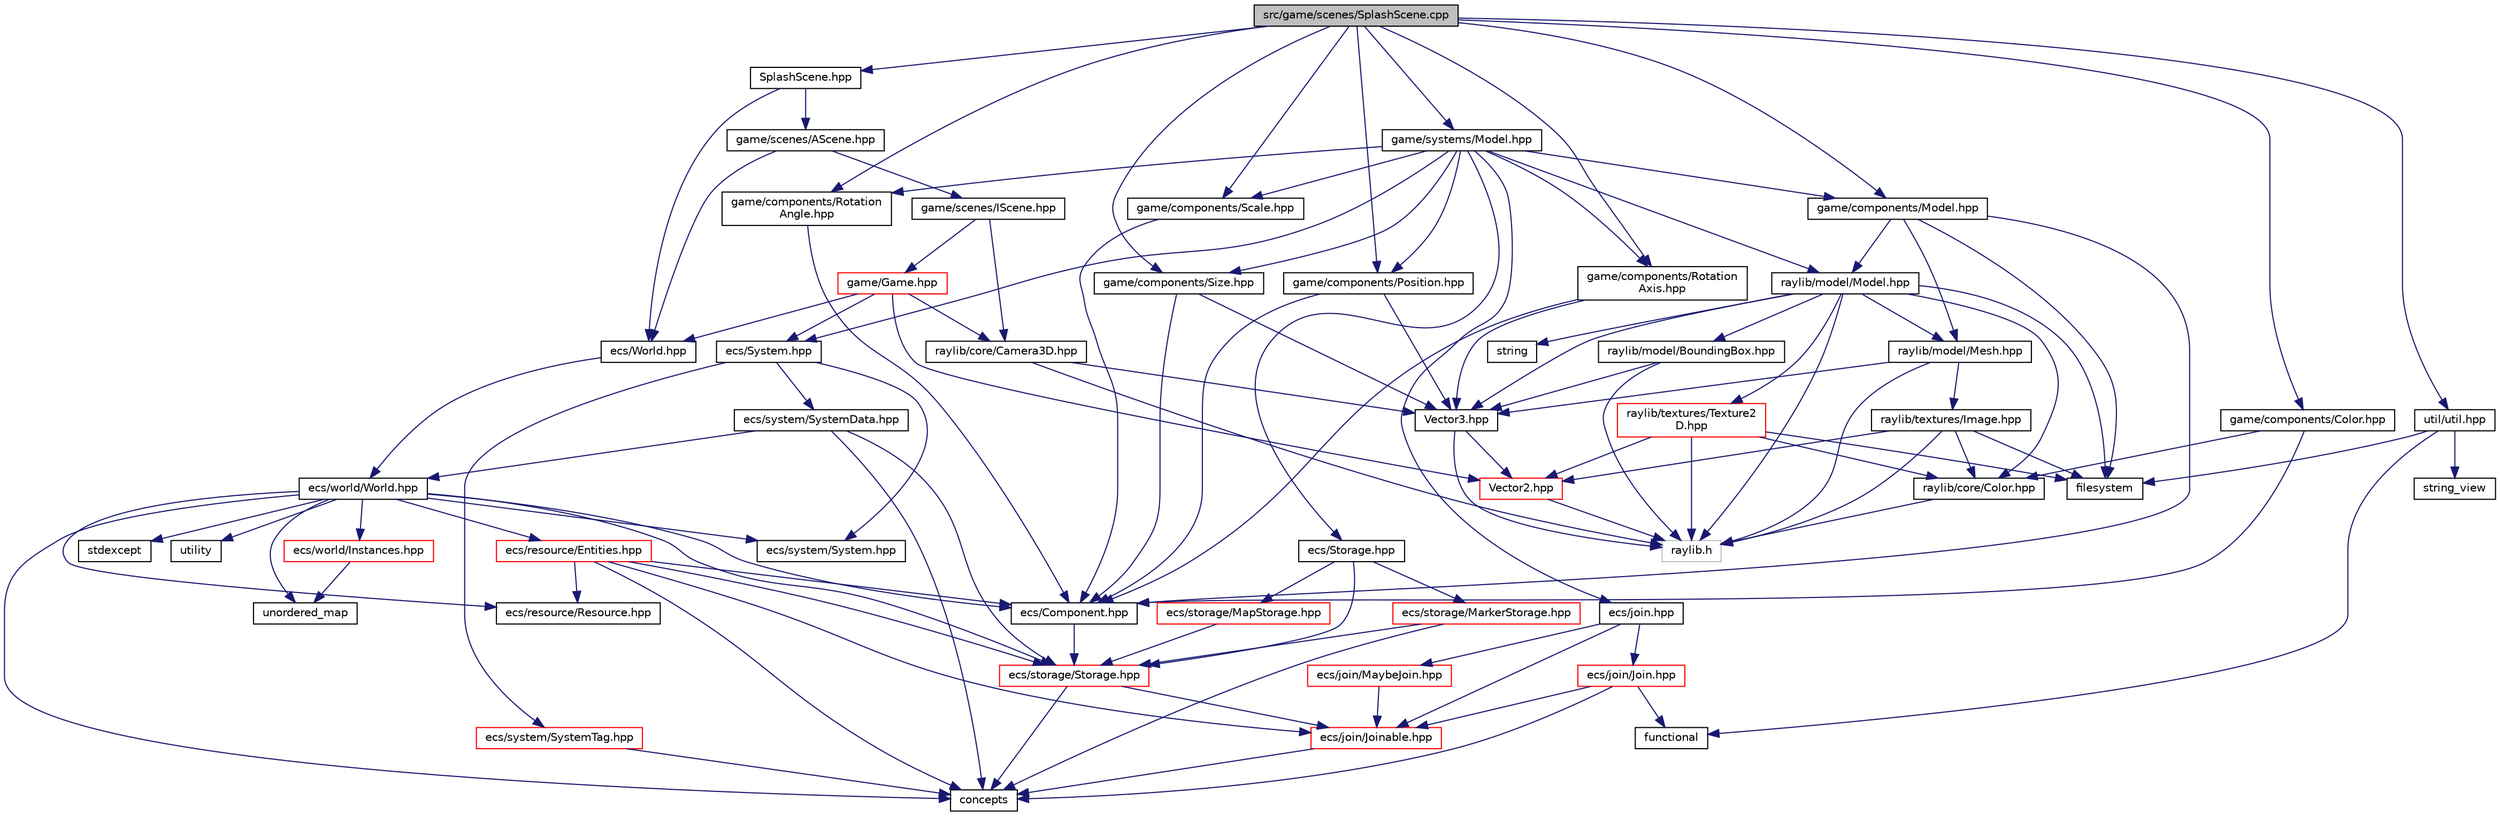 digraph "src/game/scenes/SplashScene.cpp"
{
 // LATEX_PDF_SIZE
  edge [fontname="Helvetica",fontsize="10",labelfontname="Helvetica",labelfontsize="10"];
  node [fontname="Helvetica",fontsize="10",shape=record];
  Node1 [label="src/game/scenes/SplashScene.cpp",height=0.2,width=0.4,color="black", fillcolor="grey75", style="filled", fontcolor="black",tooltip=" "];
  Node1 -> Node2 [color="midnightblue",fontsize="10",style="solid",fontname="Helvetica"];
  Node2 [label="SplashScene.hpp",height=0.2,width=0.4,color="black", fillcolor="white", style="filled",URL="$_splash_scene_8hpp.html",tooltip=" "];
  Node2 -> Node3 [color="midnightblue",fontsize="10",style="solid",fontname="Helvetica"];
  Node3 [label="ecs/World.hpp",height=0.2,width=0.4,color="black", fillcolor="white", style="filled",URL="$_world_8hpp.html",tooltip=" "];
  Node3 -> Node4 [color="midnightblue",fontsize="10",style="solid",fontname="Helvetica"];
  Node4 [label="ecs/world/World.hpp",height=0.2,width=0.4,color="black", fillcolor="white", style="filled",URL="$world_2_world_8hpp.html",tooltip=" "];
  Node4 -> Node5 [color="midnightblue",fontsize="10",style="solid",fontname="Helvetica"];
  Node5 [label="ecs/Component.hpp",height=0.2,width=0.4,color="black", fillcolor="white", style="filled",URL="$_component_8hpp.html",tooltip=" "];
  Node5 -> Node6 [color="midnightblue",fontsize="10",style="solid",fontname="Helvetica"];
  Node6 [label="ecs/storage/Storage.hpp",height=0.2,width=0.4,color="red", fillcolor="white", style="filled",URL="$storage_2_storage_8hpp.html",tooltip=" "];
  Node6 -> Node10 [color="midnightblue",fontsize="10",style="solid",fontname="Helvetica"];
  Node10 [label="ecs/join/Joinable.hpp",height=0.2,width=0.4,color="red", fillcolor="white", style="filled",URL="$_joinable_8hpp.html",tooltip=" "];
  Node10 -> Node17 [color="midnightblue",fontsize="10",style="solid",fontname="Helvetica"];
  Node17 [label="concepts",height=0.2,width=0.4,color="black", fillcolor="white", style="filled",URL="/home/runner/work/Bomberman-Global-Offensive/Bomberman-Global-Offensive/doc/external/cppreference-doxygen-web.tag.xml$cpp/header/concepts.html",tooltip=" "];
  Node6 -> Node17 [color="midnightblue",fontsize="10",style="solid",fontname="Helvetica"];
  Node4 -> Node20 [color="midnightblue",fontsize="10",style="solid",fontname="Helvetica"];
  Node20 [label="ecs/resource/Entities.hpp",height=0.2,width=0.4,color="red", fillcolor="white", style="filled",URL="$_entities_8hpp.html",tooltip=" "];
  Node20 -> Node5 [color="midnightblue",fontsize="10",style="solid",fontname="Helvetica"];
  Node20 -> Node10 [color="midnightblue",fontsize="10",style="solid",fontname="Helvetica"];
  Node20 -> Node21 [color="midnightblue",fontsize="10",style="solid",fontname="Helvetica"];
  Node21 [label="ecs/resource/Resource.hpp",height=0.2,width=0.4,color="black", fillcolor="white", style="filled",URL="$_resource_8hpp.html",tooltip=" "];
  Node20 -> Node6 [color="midnightblue",fontsize="10",style="solid",fontname="Helvetica"];
  Node20 -> Node17 [color="midnightblue",fontsize="10",style="solid",fontname="Helvetica"];
  Node4 -> Node21 [color="midnightblue",fontsize="10",style="solid",fontname="Helvetica"];
  Node4 -> Node6 [color="midnightblue",fontsize="10",style="solid",fontname="Helvetica"];
  Node4 -> Node22 [color="midnightblue",fontsize="10",style="solid",fontname="Helvetica"];
  Node22 [label="ecs/system/System.hpp",height=0.2,width=0.4,color="black", fillcolor="white", style="filled",URL="$system_2_system_8hpp.html",tooltip=" "];
  Node4 -> Node23 [color="midnightblue",fontsize="10",style="solid",fontname="Helvetica"];
  Node23 [label="ecs/world/Instances.hpp",height=0.2,width=0.4,color="red", fillcolor="white", style="filled",URL="$_instances_8hpp.html",tooltip=" "];
  Node23 -> Node26 [color="midnightblue",fontsize="10",style="solid",fontname="Helvetica"];
  Node26 [label="unordered_map",height=0.2,width=0.4,color="black", fillcolor="white", style="filled",URL="/home/runner/work/Bomberman-Global-Offensive/Bomberman-Global-Offensive/doc/external/cppreference-doxygen-web.tag.xml$cpp/header/unordered_map.html",tooltip=" "];
  Node4 -> Node17 [color="midnightblue",fontsize="10",style="solid",fontname="Helvetica"];
  Node4 -> Node27 [color="midnightblue",fontsize="10",style="solid",fontname="Helvetica"];
  Node27 [label="stdexcept",height=0.2,width=0.4,color="black", fillcolor="white", style="filled",URL="/home/runner/work/Bomberman-Global-Offensive/Bomberman-Global-Offensive/doc/external/cppreference-doxygen-web.tag.xml$cpp/header/stdexcept.html",tooltip=" "];
  Node4 -> Node28 [color="midnightblue",fontsize="10",style="solid",fontname="Helvetica"];
  Node28 [label="utility",height=0.2,width=0.4,color="black", fillcolor="white", style="filled",URL="/home/runner/work/Bomberman-Global-Offensive/Bomberman-Global-Offensive/doc/external/cppreference-doxygen-web.tag.xml$cpp/header/utility.html",tooltip=" "];
  Node4 -> Node26 [color="midnightblue",fontsize="10",style="solid",fontname="Helvetica"];
  Node2 -> Node29 [color="midnightblue",fontsize="10",style="solid",fontname="Helvetica"];
  Node29 [label="game/scenes/AScene.hpp",height=0.2,width=0.4,color="black", fillcolor="white", style="filled",URL="$_a_scene_8hpp.html",tooltip=" "];
  Node29 -> Node3 [color="midnightblue",fontsize="10",style="solid",fontname="Helvetica"];
  Node29 -> Node30 [color="midnightblue",fontsize="10",style="solid",fontname="Helvetica"];
  Node30 [label="game/scenes/IScene.hpp",height=0.2,width=0.4,color="black", fillcolor="white", style="filled",URL="$_i_scene_8hpp.html",tooltip=" "];
  Node30 -> Node31 [color="midnightblue",fontsize="10",style="solid",fontname="Helvetica"];
  Node31 [label="game/Game.hpp",height=0.2,width=0.4,color="red", fillcolor="white", style="filled",URL="$_game_8hpp.html",tooltip=" "];
  Node31 -> Node32 [color="midnightblue",fontsize="10",style="solid",fontname="Helvetica"];
  Node32 [label="ecs/System.hpp",height=0.2,width=0.4,color="black", fillcolor="white", style="filled",URL="$_system_8hpp.html",tooltip=" "];
  Node32 -> Node22 [color="midnightblue",fontsize="10",style="solid",fontname="Helvetica"];
  Node32 -> Node33 [color="midnightblue",fontsize="10",style="solid",fontname="Helvetica"];
  Node33 [label="ecs/system/SystemData.hpp",height=0.2,width=0.4,color="black", fillcolor="white", style="filled",URL="$_system_data_8hpp.html",tooltip=" "];
  Node33 -> Node6 [color="midnightblue",fontsize="10",style="solid",fontname="Helvetica"];
  Node33 -> Node4 [color="midnightblue",fontsize="10",style="solid",fontname="Helvetica"];
  Node33 -> Node17 [color="midnightblue",fontsize="10",style="solid",fontname="Helvetica"];
  Node32 -> Node34 [color="midnightblue",fontsize="10",style="solid",fontname="Helvetica"];
  Node34 [label="ecs/system/SystemTag.hpp",height=0.2,width=0.4,color="red", fillcolor="white", style="filled",URL="$_system_tag_8hpp.html",tooltip=" "];
  Node34 -> Node17 [color="midnightblue",fontsize="10",style="solid",fontname="Helvetica"];
  Node31 -> Node3 [color="midnightblue",fontsize="10",style="solid",fontname="Helvetica"];
  Node31 -> Node51 [color="midnightblue",fontsize="10",style="solid",fontname="Helvetica"];
  Node51 [label="raylib/core/Camera3D.hpp",height=0.2,width=0.4,color="black", fillcolor="white", style="filled",URL="$_camera3_d_8hpp.html",tooltip=" "];
  Node51 -> Node52 [color="midnightblue",fontsize="10",style="solid",fontname="Helvetica"];
  Node52 [label="Vector3.hpp",height=0.2,width=0.4,color="black", fillcolor="white", style="filled",URL="$_vector3_8hpp.html",tooltip=" "];
  Node52 -> Node46 [color="midnightblue",fontsize="10",style="solid",fontname="Helvetica"];
  Node46 [label="Vector2.hpp",height=0.2,width=0.4,color="red", fillcolor="white", style="filled",URL="$_vector2_8hpp.html",tooltip=" "];
  Node46 -> Node48 [color="midnightblue",fontsize="10",style="solid",fontname="Helvetica"];
  Node48 [label="raylib.h",height=0.2,width=0.4,color="grey75", fillcolor="white", style="filled",tooltip=" "];
  Node52 -> Node48 [color="midnightblue",fontsize="10",style="solid",fontname="Helvetica"];
  Node51 -> Node48 [color="midnightblue",fontsize="10",style="solid",fontname="Helvetica"];
  Node31 -> Node46 [color="midnightblue",fontsize="10",style="solid",fontname="Helvetica"];
  Node30 -> Node51 [color="midnightblue",fontsize="10",style="solid",fontname="Helvetica"];
  Node1 -> Node53 [color="midnightblue",fontsize="10",style="solid",fontname="Helvetica"];
  Node53 [label="util/util.hpp",height=0.2,width=0.4,color="black", fillcolor="white", style="filled",URL="$util_8hpp.html",tooltip=" "];
  Node53 -> Node40 [color="midnightblue",fontsize="10",style="solid",fontname="Helvetica"];
  Node40 [label="filesystem",height=0.2,width=0.4,color="black", fillcolor="white", style="filled",URL="/home/runner/work/Bomberman-Global-Offensive/Bomberman-Global-Offensive/doc/external/cppreference-doxygen-web.tag.xml$cpp/header/filesystem.html",tooltip=" "];
  Node53 -> Node54 [color="midnightblue",fontsize="10",style="solid",fontname="Helvetica"];
  Node54 [label="functional",height=0.2,width=0.4,color="black", fillcolor="white", style="filled",URL="/home/runner/work/Bomberman-Global-Offensive/Bomberman-Global-Offensive/doc/external/cppreference-doxygen-web.tag.xml$cpp/header/functional.html",tooltip=" "];
  Node53 -> Node16 [color="midnightblue",fontsize="10",style="solid",fontname="Helvetica"];
  Node16 [label="string_view",height=0.2,width=0.4,color="black", fillcolor="white", style="filled",URL="/home/runner/work/Bomberman-Global-Offensive/Bomberman-Global-Offensive/doc/external/cppreference-doxygen-web.tag.xml$cpp/header/string_view.html",tooltip=" "];
  Node1 -> Node55 [color="midnightblue",fontsize="10",style="solid",fontname="Helvetica"];
  Node55 [label="game/components/Color.hpp",height=0.2,width=0.4,color="black", fillcolor="white", style="filled",URL="$game_2components_2_color_8hpp.html",tooltip=" "];
  Node55 -> Node5 [color="midnightblue",fontsize="10",style="solid",fontname="Helvetica"];
  Node55 -> Node56 [color="midnightblue",fontsize="10",style="solid",fontname="Helvetica"];
  Node56 [label="raylib/core/Color.hpp",height=0.2,width=0.4,color="black", fillcolor="white", style="filled",URL="$raylib_2core_2_color_8hpp.html",tooltip=" "];
  Node56 -> Node48 [color="midnightblue",fontsize="10",style="solid",fontname="Helvetica"];
  Node1 -> Node57 [color="midnightblue",fontsize="10",style="solid",fontname="Helvetica"];
  Node57 [label="game/components/Model.hpp",height=0.2,width=0.4,color="black", fillcolor="white", style="filled",URL="$game_2components_2_model_8hpp.html",tooltip=" "];
  Node57 -> Node40 [color="midnightblue",fontsize="10",style="solid",fontname="Helvetica"];
  Node57 -> Node5 [color="midnightblue",fontsize="10",style="solid",fontname="Helvetica"];
  Node57 -> Node58 [color="midnightblue",fontsize="10",style="solid",fontname="Helvetica"];
  Node58 [label="raylib/model/Mesh.hpp",height=0.2,width=0.4,color="black", fillcolor="white", style="filled",URL="$_mesh_8hpp.html",tooltip=" "];
  Node58 -> Node48 [color="midnightblue",fontsize="10",style="solid",fontname="Helvetica"];
  Node58 -> Node52 [color="midnightblue",fontsize="10",style="solid",fontname="Helvetica"];
  Node58 -> Node59 [color="midnightblue",fontsize="10",style="solid",fontname="Helvetica"];
  Node59 [label="raylib/textures/Image.hpp",height=0.2,width=0.4,color="black", fillcolor="white", style="filled",URL="$raylib_2textures_2_image_8hpp.html",tooltip=" "];
  Node59 -> Node40 [color="midnightblue",fontsize="10",style="solid",fontname="Helvetica"];
  Node59 -> Node56 [color="midnightblue",fontsize="10",style="solid",fontname="Helvetica"];
  Node59 -> Node46 [color="midnightblue",fontsize="10",style="solid",fontname="Helvetica"];
  Node59 -> Node48 [color="midnightblue",fontsize="10",style="solid",fontname="Helvetica"];
  Node57 -> Node60 [color="midnightblue",fontsize="10",style="solid",fontname="Helvetica"];
  Node60 [label="raylib/model/Model.hpp",height=0.2,width=0.4,color="black", fillcolor="white", style="filled",URL="$raylib_2model_2_model_8hpp.html",tooltip=" "];
  Node60 -> Node48 [color="midnightblue",fontsize="10",style="solid",fontname="Helvetica"];
  Node60 -> Node40 [color="midnightblue",fontsize="10",style="solid",fontname="Helvetica"];
  Node60 -> Node41 [color="midnightblue",fontsize="10",style="solid",fontname="Helvetica"];
  Node41 [label="string",height=0.2,width=0.4,color="black", fillcolor="white", style="filled",URL="/home/runner/work/Bomberman-Global-Offensive/Bomberman-Global-Offensive/doc/external/cppreference-doxygen-web.tag.xml$cpp/header/string.html",tooltip=" "];
  Node60 -> Node56 [color="midnightblue",fontsize="10",style="solid",fontname="Helvetica"];
  Node60 -> Node52 [color="midnightblue",fontsize="10",style="solid",fontname="Helvetica"];
  Node60 -> Node61 [color="midnightblue",fontsize="10",style="solid",fontname="Helvetica"];
  Node61 [label="raylib/model/BoundingBox.hpp",height=0.2,width=0.4,color="black", fillcolor="white", style="filled",URL="$_bounding_box_8hpp.html",tooltip=" "];
  Node61 -> Node48 [color="midnightblue",fontsize="10",style="solid",fontname="Helvetica"];
  Node61 -> Node52 [color="midnightblue",fontsize="10",style="solid",fontname="Helvetica"];
  Node60 -> Node58 [color="midnightblue",fontsize="10",style="solid",fontname="Helvetica"];
  Node60 -> Node62 [color="midnightblue",fontsize="10",style="solid",fontname="Helvetica"];
  Node62 [label="raylib/textures/Texture2\lD.hpp",height=0.2,width=0.4,color="red", fillcolor="white", style="filled",URL="$raylib_2textures_2_texture2_d_8hpp.html",tooltip=" "];
  Node62 -> Node40 [color="midnightblue",fontsize="10",style="solid",fontname="Helvetica"];
  Node62 -> Node56 [color="midnightblue",fontsize="10",style="solid",fontname="Helvetica"];
  Node62 -> Node46 [color="midnightblue",fontsize="10",style="solid",fontname="Helvetica"];
  Node62 -> Node48 [color="midnightblue",fontsize="10",style="solid",fontname="Helvetica"];
  Node1 -> Node64 [color="midnightblue",fontsize="10",style="solid",fontname="Helvetica"];
  Node64 [label="game/components/Position.hpp",height=0.2,width=0.4,color="black", fillcolor="white", style="filled",URL="$_position_8hpp.html",tooltip=" "];
  Node64 -> Node5 [color="midnightblue",fontsize="10",style="solid",fontname="Helvetica"];
  Node64 -> Node52 [color="midnightblue",fontsize="10",style="solid",fontname="Helvetica"];
  Node1 -> Node65 [color="midnightblue",fontsize="10",style="solid",fontname="Helvetica"];
  Node65 [label="game/components/Rotation\lAngle.hpp",height=0.2,width=0.4,color="black", fillcolor="white", style="filled",URL="$_rotation_angle_8hpp.html",tooltip=" "];
  Node65 -> Node5 [color="midnightblue",fontsize="10",style="solid",fontname="Helvetica"];
  Node1 -> Node66 [color="midnightblue",fontsize="10",style="solid",fontname="Helvetica"];
  Node66 [label="game/components/Rotation\lAxis.hpp",height=0.2,width=0.4,color="black", fillcolor="white", style="filled",URL="$_rotation_axis_8hpp.html",tooltip=" "];
  Node66 -> Node5 [color="midnightblue",fontsize="10",style="solid",fontname="Helvetica"];
  Node66 -> Node52 [color="midnightblue",fontsize="10",style="solid",fontname="Helvetica"];
  Node1 -> Node67 [color="midnightblue",fontsize="10",style="solid",fontname="Helvetica"];
  Node67 [label="game/components/Scale.hpp",height=0.2,width=0.4,color="black", fillcolor="white", style="filled",URL="$_scale_8hpp.html",tooltip=" "];
  Node67 -> Node5 [color="midnightblue",fontsize="10",style="solid",fontname="Helvetica"];
  Node1 -> Node68 [color="midnightblue",fontsize="10",style="solid",fontname="Helvetica"];
  Node68 [label="game/components/Size.hpp",height=0.2,width=0.4,color="black", fillcolor="white", style="filled",URL="$_size_8hpp.html",tooltip=" "];
  Node68 -> Node5 [color="midnightblue",fontsize="10",style="solid",fontname="Helvetica"];
  Node68 -> Node52 [color="midnightblue",fontsize="10",style="solid",fontname="Helvetica"];
  Node1 -> Node69 [color="midnightblue",fontsize="10",style="solid",fontname="Helvetica"];
  Node69 [label="game/systems/Model.hpp",height=0.2,width=0.4,color="black", fillcolor="white", style="filled",URL="$game_2systems_2_model_8hpp.html",tooltip=" "];
  Node69 -> Node70 [color="midnightblue",fontsize="10",style="solid",fontname="Helvetica"];
  Node70 [label="ecs/Storage.hpp",height=0.2,width=0.4,color="black", fillcolor="white", style="filled",URL="$_storage_8hpp.html",tooltip=" "];
  Node70 -> Node6 [color="midnightblue",fontsize="10",style="solid",fontname="Helvetica"];
  Node70 -> Node71 [color="midnightblue",fontsize="10",style="solid",fontname="Helvetica"];
  Node71 [label="ecs/storage/MapStorage.hpp",height=0.2,width=0.4,color="red", fillcolor="white", style="filled",URL="$_map_storage_8hpp.html",tooltip=" "];
  Node71 -> Node6 [color="midnightblue",fontsize="10",style="solid",fontname="Helvetica"];
  Node70 -> Node72 [color="midnightblue",fontsize="10",style="solid",fontname="Helvetica"];
  Node72 [label="ecs/storage/MarkerStorage.hpp",height=0.2,width=0.4,color="red", fillcolor="white", style="filled",URL="$_marker_storage_8hpp.html",tooltip=" "];
  Node72 -> Node6 [color="midnightblue",fontsize="10",style="solid",fontname="Helvetica"];
  Node72 -> Node17 [color="midnightblue",fontsize="10",style="solid",fontname="Helvetica"];
  Node69 -> Node32 [color="midnightblue",fontsize="10",style="solid",fontname="Helvetica"];
  Node69 -> Node73 [color="midnightblue",fontsize="10",style="solid",fontname="Helvetica"];
  Node73 [label="ecs/join.hpp",height=0.2,width=0.4,color="black", fillcolor="white", style="filled",URL="$_join_8hpp.html",tooltip=" "];
  Node73 -> Node74 [color="midnightblue",fontsize="10",style="solid",fontname="Helvetica"];
  Node74 [label="ecs/join/Join.hpp",height=0.2,width=0.4,color="red", fillcolor="white", style="filled",URL="$join_2_join_8hpp.html",tooltip=" "];
  Node74 -> Node10 [color="midnightblue",fontsize="10",style="solid",fontname="Helvetica"];
  Node74 -> Node17 [color="midnightblue",fontsize="10",style="solid",fontname="Helvetica"];
  Node74 -> Node54 [color="midnightblue",fontsize="10",style="solid",fontname="Helvetica"];
  Node73 -> Node10 [color="midnightblue",fontsize="10",style="solid",fontname="Helvetica"];
  Node73 -> Node77 [color="midnightblue",fontsize="10",style="solid",fontname="Helvetica"];
  Node77 [label="ecs/join/MaybeJoin.hpp",height=0.2,width=0.4,color="red", fillcolor="white", style="filled",URL="$_maybe_join_8hpp.html",tooltip=" "];
  Node77 -> Node10 [color="midnightblue",fontsize="10",style="solid",fontname="Helvetica"];
  Node69 -> Node57 [color="midnightblue",fontsize="10",style="solid",fontname="Helvetica"];
  Node69 -> Node64 [color="midnightblue",fontsize="10",style="solid",fontname="Helvetica"];
  Node69 -> Node65 [color="midnightblue",fontsize="10",style="solid",fontname="Helvetica"];
  Node69 -> Node66 [color="midnightblue",fontsize="10",style="solid",fontname="Helvetica"];
  Node69 -> Node67 [color="midnightblue",fontsize="10",style="solid",fontname="Helvetica"];
  Node69 -> Node68 [color="midnightblue",fontsize="10",style="solid",fontname="Helvetica"];
  Node69 -> Node60 [color="midnightblue",fontsize="10",style="solid",fontname="Helvetica"];
}
